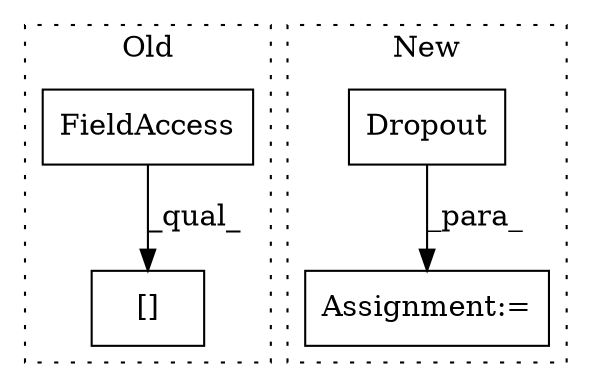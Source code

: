 digraph G {
subgraph cluster0 {
1 [label="[]" a="2" s="808,832" l="10,1" shape="box"];
4 [label="FieldAccess" a="22" s="808" l="9" shape="box"];
label = "Old";
style="dotted";
}
subgraph cluster1 {
2 [label="Dropout" a="32" s="2652,2675" l="8,1" shape="box"];
3 [label="Assignment:=" a="7" s="2642" l="1" shape="box"];
label = "New";
style="dotted";
}
2 -> 3 [label="_para_"];
4 -> 1 [label="_qual_"];
}